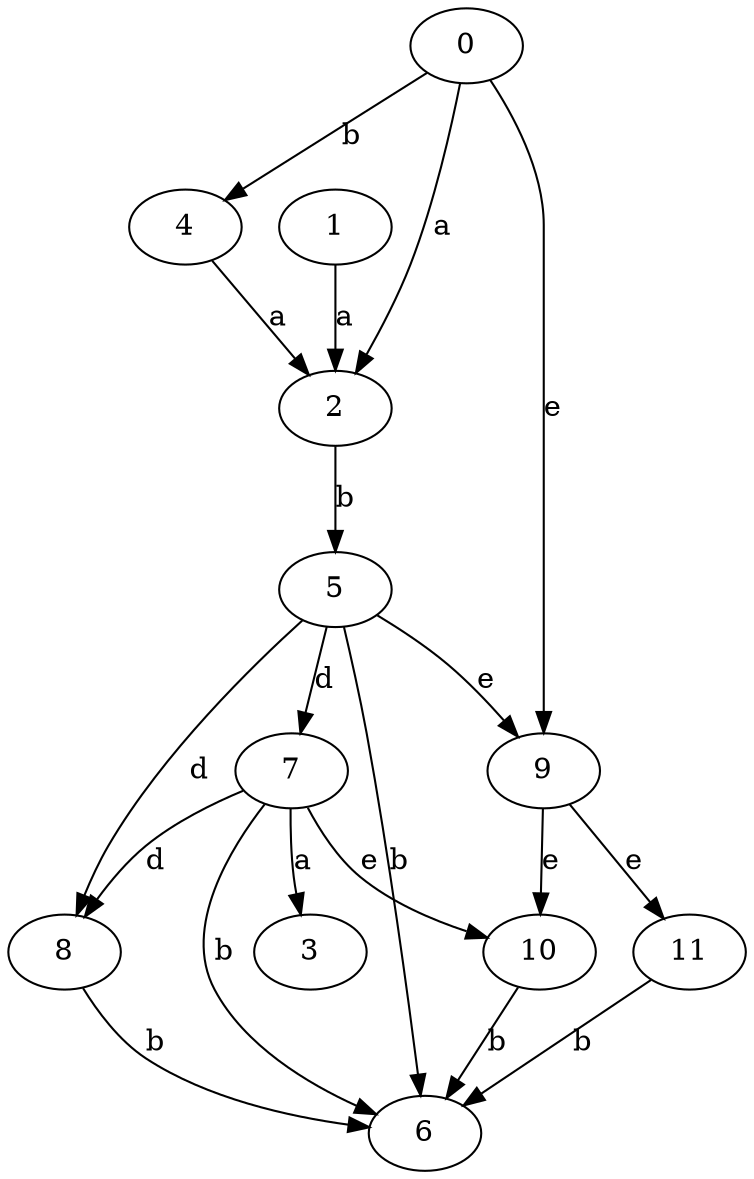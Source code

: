 strict digraph  {
2;
3;
0;
4;
1;
5;
6;
7;
8;
9;
10;
11;
2 -> 5  [label=b];
0 -> 2  [label=a];
0 -> 4  [label=b];
0 -> 9  [label=e];
4 -> 2  [label=a];
1 -> 2  [label=a];
5 -> 6  [label=b];
5 -> 7  [label=d];
5 -> 8  [label=d];
5 -> 9  [label=e];
7 -> 3  [label=a];
7 -> 6  [label=b];
7 -> 8  [label=d];
7 -> 10  [label=e];
8 -> 6  [label=b];
9 -> 10  [label=e];
9 -> 11  [label=e];
10 -> 6  [label=b];
11 -> 6  [label=b];
}
